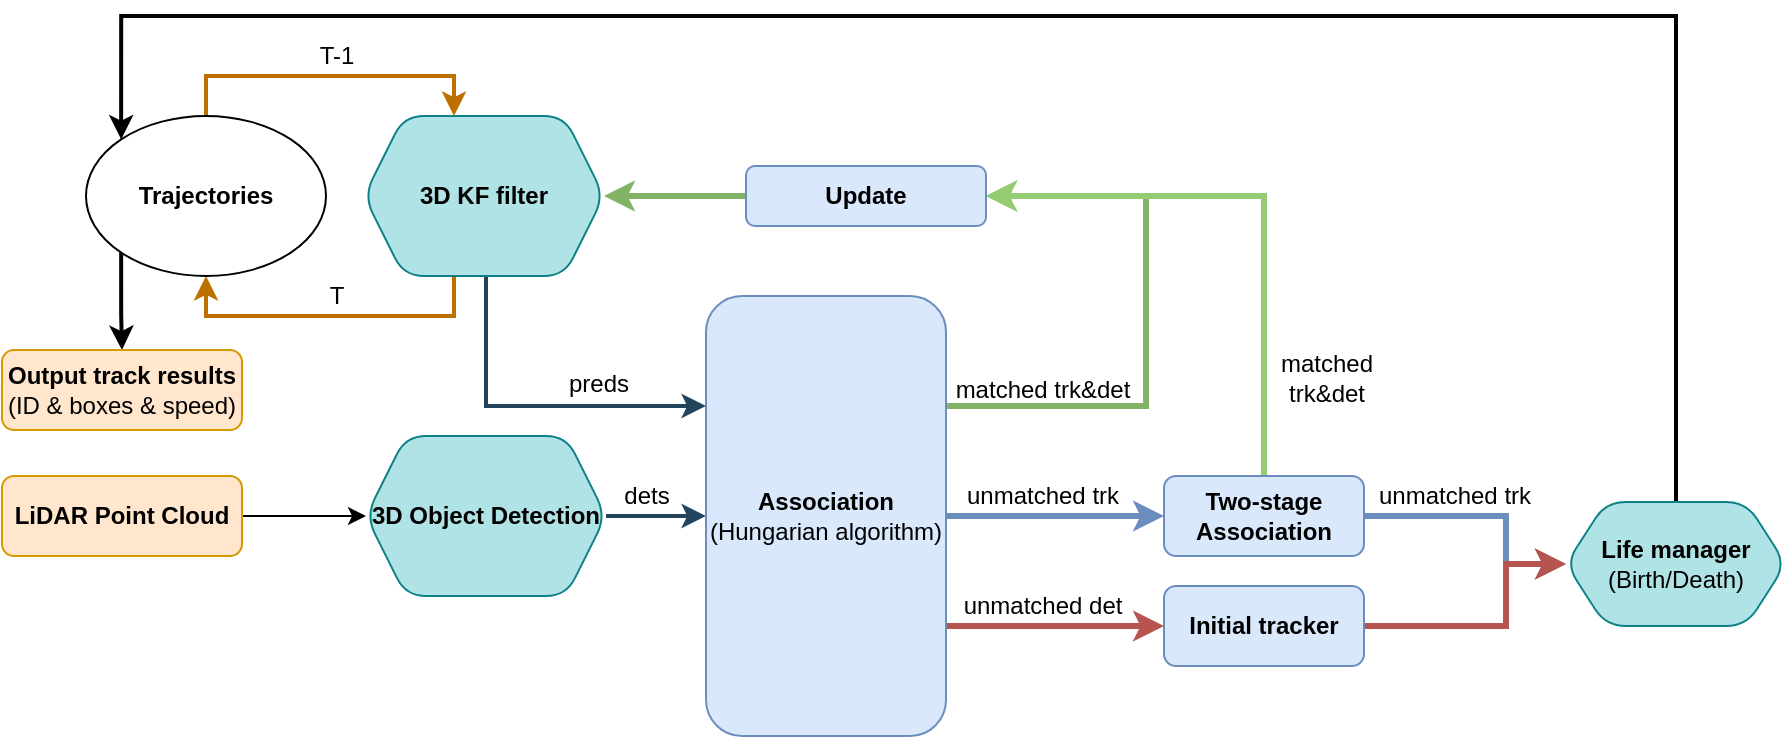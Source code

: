 <mxfile version="16.2.4" type="github">
  <diagram id="C5RBs43oDa-KdzZeNtuy" name="Page-1">
    <mxGraphModel dx="1038" dy="531" grid="1" gridSize="12" guides="1" tooltips="1" connect="1" arrows="1" fold="1" page="1" pageScale="1" pageWidth="827" pageHeight="1169" background="#ffffff" math="0" shadow="0">
      <root>
        <mxCell id="WIyWlLk6GJQsqaUBKTNV-0" />
        <mxCell id="WIyWlLk6GJQsqaUBKTNV-1" parent="WIyWlLk6GJQsqaUBKTNV-0" />
        <mxCell id="XNZ87E2vgGM-sgGiQTWo-1" value="" style="edgeStyle=orthogonalEdgeStyle;rounded=0;orthogonalLoop=1;jettySize=auto;html=1;" edge="1" parent="WIyWlLk6GJQsqaUBKTNV-1" source="WIyWlLk6GJQsqaUBKTNV-3" target="XNZ87E2vgGM-sgGiQTWo-0">
          <mxGeometry relative="1" as="geometry" />
        </mxCell>
        <mxCell id="WIyWlLk6GJQsqaUBKTNV-3" value="&lt;b&gt;LiDAR Point Cloud&lt;/b&gt;" style="rounded=1;whiteSpace=wrap;html=1;fontSize=12;glass=0;strokeWidth=1;shadow=0;fillColor=#ffe6cc;strokeColor=#d79b00;" parent="WIyWlLk6GJQsqaUBKTNV-1" vertex="1">
          <mxGeometry x="50" y="280" width="120" height="40" as="geometry" />
        </mxCell>
        <mxCell id="XNZ87E2vgGM-sgGiQTWo-3" value="" style="edgeStyle=orthogonalEdgeStyle;rounded=0;orthogonalLoop=1;jettySize=auto;html=1;strokeWidth=2;fillColor=#bac8d3;strokeColor=#23445d;" edge="1" parent="WIyWlLk6GJQsqaUBKTNV-1" source="XNZ87E2vgGM-sgGiQTWo-0" target="XNZ87E2vgGM-sgGiQTWo-2">
          <mxGeometry relative="1" as="geometry" />
        </mxCell>
        <mxCell id="XNZ87E2vgGM-sgGiQTWo-0" value="3D Object Detection" style="shape=hexagon;perimeter=hexagonPerimeter2;whiteSpace=wrap;html=1;fixedSize=1;rounded=1;glass=0;strokeWidth=1;shadow=0;fillColor=#b0e3e6;strokeColor=#0e8088;fontStyle=1;" vertex="1" parent="WIyWlLk6GJQsqaUBKTNV-1">
          <mxGeometry x="232" y="260" width="120" height="80" as="geometry" />
        </mxCell>
        <mxCell id="XNZ87E2vgGM-sgGiQTWo-5" style="edgeStyle=orthogonalEdgeStyle;rounded=0;orthogonalLoop=1;jettySize=auto;html=1;exitX=1;exitY=0.25;exitDx=0;exitDy=0;fillColor=#d5e8d4;strokeColor=#82b366;strokeWidth=3;entryX=1;entryY=0.5;entryDx=0;entryDy=0;" edge="1" parent="WIyWlLk6GJQsqaUBKTNV-1" source="XNZ87E2vgGM-sgGiQTWo-2" target="XNZ87E2vgGM-sgGiQTWo-19">
          <mxGeometry relative="1" as="geometry">
            <mxPoint x="642" y="245" as="targetPoint" />
            <Array as="points">
              <mxPoint x="622" y="245" />
              <mxPoint x="622" y="140" />
            </Array>
          </mxGeometry>
        </mxCell>
        <mxCell id="XNZ87E2vgGM-sgGiQTWo-6" style="edgeStyle=orthogonalEdgeStyle;rounded=0;orthogonalLoop=1;jettySize=auto;html=1;exitX=1;exitY=0.5;exitDx=0;exitDy=0;strokeWidth=3;fillColor=#dae8fc;strokeColor=#6c8ebf;entryX=0;entryY=0.5;entryDx=0;entryDy=0;" edge="1" parent="WIyWlLk6GJQsqaUBKTNV-1" source="XNZ87E2vgGM-sgGiQTWo-2" target="XNZ87E2vgGM-sgGiQTWo-21">
          <mxGeometry relative="1" as="geometry">
            <mxPoint x="632" y="300" as="targetPoint" />
          </mxGeometry>
        </mxCell>
        <mxCell id="XNZ87E2vgGM-sgGiQTWo-33" style="edgeStyle=orthogonalEdgeStyle;rounded=0;orthogonalLoop=1;jettySize=auto;html=1;exitX=1;exitY=0.75;exitDx=0;exitDy=0;entryX=0;entryY=0.5;entryDx=0;entryDy=0;shadow=0;strokeColor=#b85450;strokeWidth=3;fillColor=#f8cecc;" edge="1" parent="WIyWlLk6GJQsqaUBKTNV-1" source="XNZ87E2vgGM-sgGiQTWo-2" target="XNZ87E2vgGM-sgGiQTWo-22">
          <mxGeometry relative="1" as="geometry" />
        </mxCell>
        <mxCell id="XNZ87E2vgGM-sgGiQTWo-2" value="Association&lt;br&gt;&lt;span style=&quot;font-weight: normal&quot;&gt;(Hungarian algorithm)&lt;/span&gt;" style="whiteSpace=wrap;html=1;fillColor=#dae8fc;strokeColor=#6c8ebf;rounded=1;glass=0;strokeWidth=1;shadow=0;fontStyle=1;" vertex="1" parent="WIyWlLk6GJQsqaUBKTNV-1">
          <mxGeometry x="402" y="190" width="120" height="220" as="geometry" />
        </mxCell>
        <mxCell id="XNZ87E2vgGM-sgGiQTWo-8" value="matched trk&amp;amp;det" style="text;html=1;align=center;verticalAlign=middle;resizable=0;points=[];autosize=1;strokeColor=none;fillColor=none;" vertex="1" parent="WIyWlLk6GJQsqaUBKTNV-1">
          <mxGeometry x="520" y="227" width="100" height="20" as="geometry" />
        </mxCell>
        <mxCell id="XNZ87E2vgGM-sgGiQTWo-9" value="unmatched trk" style="text;html=1;align=center;verticalAlign=middle;resizable=0;points=[];autosize=1;strokeColor=none;fillColor=none;" vertex="1" parent="WIyWlLk6GJQsqaUBKTNV-1">
          <mxGeometry x="525" y="280" width="90" height="20" as="geometry" />
        </mxCell>
        <mxCell id="XNZ87E2vgGM-sgGiQTWo-10" value="unmatched det" style="text;html=1;align=center;verticalAlign=middle;resizable=0;points=[];autosize=1;strokeColor=none;fillColor=none;" vertex="1" parent="WIyWlLk6GJQsqaUBKTNV-1">
          <mxGeometry x="525" y="335" width="90" height="20" as="geometry" />
        </mxCell>
        <mxCell id="XNZ87E2vgGM-sgGiQTWo-13" value="dets" style="text;html=1;align=center;verticalAlign=middle;resizable=0;points=[];autosize=1;strokeColor=none;fillColor=none;" vertex="1" parent="WIyWlLk6GJQsqaUBKTNV-1">
          <mxGeometry x="352" y="280" width="40" height="20" as="geometry" />
        </mxCell>
        <mxCell id="XNZ87E2vgGM-sgGiQTWo-17" style="edgeStyle=orthogonalEdgeStyle;rounded=0;orthogonalLoop=1;jettySize=auto;html=1;entryX=0;entryY=0.25;entryDx=0;entryDy=0;strokeWidth=2;exitX=0.5;exitY=1;exitDx=0;exitDy=0;fillColor=#bac8d3;strokeColor=#23445d;" edge="1" parent="WIyWlLk6GJQsqaUBKTNV-1" source="XNZ87E2vgGM-sgGiQTWo-16" target="XNZ87E2vgGM-sgGiQTWo-2">
          <mxGeometry relative="1" as="geometry">
            <Array as="points">
              <mxPoint x="292" y="245" />
            </Array>
          </mxGeometry>
        </mxCell>
        <mxCell id="XNZ87E2vgGM-sgGiQTWo-29" style="edgeStyle=orthogonalEdgeStyle;rounded=0;orthogonalLoop=1;jettySize=auto;html=1;exitX=0.375;exitY=1;exitDx=0;exitDy=0;entryX=0.5;entryY=1;entryDx=0;entryDy=0;shadow=0;strokeColor=#BD7000;strokeWidth=2;fillColor=#f0a30a;" edge="1" parent="WIyWlLk6GJQsqaUBKTNV-1" source="XNZ87E2vgGM-sgGiQTWo-16" target="XNZ87E2vgGM-sgGiQTWo-25">
          <mxGeometry relative="1" as="geometry" />
        </mxCell>
        <mxCell id="XNZ87E2vgGM-sgGiQTWo-16" value="3D KF filter" style="shape=hexagon;perimeter=hexagonPerimeter2;whiteSpace=wrap;html=1;fixedSize=1;rounded=1;glass=0;strokeWidth=1;shadow=0;fillColor=#b0e3e6;strokeColor=#0e8088;fontStyle=1;" vertex="1" parent="WIyWlLk6GJQsqaUBKTNV-1">
          <mxGeometry x="231" y="100" width="120" height="80" as="geometry" />
        </mxCell>
        <mxCell id="XNZ87E2vgGM-sgGiQTWo-18" value="preds" style="text;html=1;align=center;verticalAlign=middle;resizable=0;points=[];autosize=1;strokeColor=none;fillColor=none;" vertex="1" parent="WIyWlLk6GJQsqaUBKTNV-1">
          <mxGeometry x="323" y="224" width="50" height="20" as="geometry" />
        </mxCell>
        <mxCell id="XNZ87E2vgGM-sgGiQTWo-20" style="edgeStyle=orthogonalEdgeStyle;rounded=0;orthogonalLoop=1;jettySize=auto;html=1;exitX=0;exitY=0.5;exitDx=0;exitDy=0;entryX=1;entryY=0.5;entryDx=0;entryDy=0;strokeWidth=3;fillColor=#d5e8d4;strokeColor=#82b366;" edge="1" parent="WIyWlLk6GJQsqaUBKTNV-1" source="XNZ87E2vgGM-sgGiQTWo-19" target="XNZ87E2vgGM-sgGiQTWo-16">
          <mxGeometry relative="1" as="geometry" />
        </mxCell>
        <mxCell id="XNZ87E2vgGM-sgGiQTWo-19" value="Update" style="rounded=1;whiteSpace=wrap;html=1;fillColor=#dae8fc;strokeColor=#6c8ebf;fontStyle=1;" vertex="1" parent="WIyWlLk6GJQsqaUBKTNV-1">
          <mxGeometry x="422" y="125" width="120" height="30" as="geometry" />
        </mxCell>
        <mxCell id="XNZ87E2vgGM-sgGiQTWo-23" style="edgeStyle=orthogonalEdgeStyle;rounded=0;orthogonalLoop=1;jettySize=auto;html=1;exitX=0.5;exitY=0;exitDx=0;exitDy=0;strokeWidth=3;fillColor=#d5e8d4;strokeColor=#94CC74;shadow=0;" edge="1" parent="WIyWlLk6GJQsqaUBKTNV-1" source="XNZ87E2vgGM-sgGiQTWo-21">
          <mxGeometry relative="1" as="geometry">
            <mxPoint x="542" y="140" as="targetPoint" />
            <Array as="points">
              <mxPoint x="681" y="140" />
            </Array>
          </mxGeometry>
        </mxCell>
        <mxCell id="XNZ87E2vgGM-sgGiQTWo-40" style="edgeStyle=orthogonalEdgeStyle;rounded=0;orthogonalLoop=1;jettySize=auto;html=1;shadow=0;strokeColor=#6c8ebf;strokeWidth=3;fillColor=#dae8fc;" edge="1" parent="WIyWlLk6GJQsqaUBKTNV-1" source="XNZ87E2vgGM-sgGiQTWo-21" target="XNZ87E2vgGM-sgGiQTWo-38">
          <mxGeometry relative="1" as="geometry">
            <Array as="points">
              <mxPoint x="802" y="300" />
              <mxPoint x="802" y="324" />
            </Array>
          </mxGeometry>
        </mxCell>
        <mxCell id="XNZ87E2vgGM-sgGiQTWo-21" value="Two-stage Association" style="rounded=1;whiteSpace=wrap;html=1;fillColor=#dae8fc;strokeColor=#6c8ebf;fontStyle=1;" vertex="1" parent="WIyWlLk6GJQsqaUBKTNV-1">
          <mxGeometry x="631" y="280" width="100" height="40" as="geometry" />
        </mxCell>
        <mxCell id="XNZ87E2vgGM-sgGiQTWo-41" style="edgeStyle=orthogonalEdgeStyle;rounded=0;orthogonalLoop=1;jettySize=auto;html=1;entryX=0;entryY=0.5;entryDx=0;entryDy=0;shadow=0;strokeColor=#b85450;strokeWidth=3;fillColor=#f8cecc;" edge="1" parent="WIyWlLk6GJQsqaUBKTNV-1" source="XNZ87E2vgGM-sgGiQTWo-22" target="XNZ87E2vgGM-sgGiQTWo-38">
          <mxGeometry relative="1" as="geometry">
            <Array as="points">
              <mxPoint x="802" y="355" />
              <mxPoint x="802" y="324" />
            </Array>
          </mxGeometry>
        </mxCell>
        <mxCell id="XNZ87E2vgGM-sgGiQTWo-22" value="Initial tracker" style="rounded=1;whiteSpace=wrap;html=1;fillColor=#dae8fc;strokeColor=#6c8ebf;fontStyle=1;" vertex="1" parent="WIyWlLk6GJQsqaUBKTNV-1">
          <mxGeometry x="631" y="335" width="100" height="40" as="geometry" />
        </mxCell>
        <mxCell id="XNZ87E2vgGM-sgGiQTWo-24" value="matched&lt;br&gt;trk&amp;amp;det" style="text;html=1;align=center;verticalAlign=middle;resizable=0;points=[];autosize=1;strokeColor=none;fillColor=none;" vertex="1" parent="WIyWlLk6GJQsqaUBKTNV-1">
          <mxGeometry x="682" y="216" width="60" height="30" as="geometry" />
        </mxCell>
        <mxCell id="XNZ87E2vgGM-sgGiQTWo-28" style="edgeStyle=orthogonalEdgeStyle;rounded=0;orthogonalLoop=1;jettySize=auto;html=1;exitX=0.5;exitY=0;exitDx=0;exitDy=0;entryX=0.375;entryY=0;entryDx=0;entryDy=0;shadow=0;strokeColor=#BD7000;strokeWidth=2;fillColor=#f0a30a;" edge="1" parent="WIyWlLk6GJQsqaUBKTNV-1" source="XNZ87E2vgGM-sgGiQTWo-25" target="XNZ87E2vgGM-sgGiQTWo-16">
          <mxGeometry relative="1" as="geometry" />
        </mxCell>
        <mxCell id="XNZ87E2vgGM-sgGiQTWo-45" style="edgeStyle=orthogonalEdgeStyle;rounded=0;orthogonalLoop=1;jettySize=auto;html=1;exitX=0;exitY=1;exitDx=0;exitDy=0;entryX=0.5;entryY=0;entryDx=0;entryDy=0;shadow=0;strokeWidth=2;" edge="1" parent="WIyWlLk6GJQsqaUBKTNV-1" source="XNZ87E2vgGM-sgGiQTWo-25" target="XNZ87E2vgGM-sgGiQTWo-43">
          <mxGeometry relative="1" as="geometry" />
        </mxCell>
        <mxCell id="XNZ87E2vgGM-sgGiQTWo-25" value="Trajectories" style="ellipse;whiteSpace=wrap;html=1;fontStyle=1;" vertex="1" parent="WIyWlLk6GJQsqaUBKTNV-1">
          <mxGeometry x="92" y="100" width="120" height="80" as="geometry" />
        </mxCell>
        <mxCell id="XNZ87E2vgGM-sgGiQTWo-30" value="T-1" style="text;html=1;align=center;verticalAlign=middle;resizable=0;points=[];autosize=1;strokeColor=none;fillColor=none;" vertex="1" parent="WIyWlLk6GJQsqaUBKTNV-1">
          <mxGeometry x="202" y="60" width="30" height="20" as="geometry" />
        </mxCell>
        <mxCell id="XNZ87E2vgGM-sgGiQTWo-31" value="T" style="text;html=1;align=center;verticalAlign=middle;resizable=0;points=[];autosize=1;strokeColor=none;fillColor=none;" vertex="1" parent="WIyWlLk6GJQsqaUBKTNV-1">
          <mxGeometry x="207" y="180" width="20" height="20" as="geometry" />
        </mxCell>
        <mxCell id="XNZ87E2vgGM-sgGiQTWo-35" value="unmatched trk" style="text;html=1;align=center;verticalAlign=middle;resizable=0;points=[];autosize=1;strokeColor=none;fillColor=none;" vertex="1" parent="WIyWlLk6GJQsqaUBKTNV-1">
          <mxGeometry x="731" y="280" width="90" height="20" as="geometry" />
        </mxCell>
        <mxCell id="XNZ87E2vgGM-sgGiQTWo-42" style="edgeStyle=orthogonalEdgeStyle;rounded=0;orthogonalLoop=1;jettySize=auto;html=1;exitX=0.5;exitY=0;exitDx=0;exitDy=0;entryX=0;entryY=0;entryDx=0;entryDy=0;shadow=0;strokeWidth=2;" edge="1" parent="WIyWlLk6GJQsqaUBKTNV-1" source="XNZ87E2vgGM-sgGiQTWo-38" target="XNZ87E2vgGM-sgGiQTWo-25">
          <mxGeometry relative="1" as="geometry">
            <Array as="points">
              <mxPoint x="887" y="50" />
              <mxPoint x="110" y="50" />
            </Array>
          </mxGeometry>
        </mxCell>
        <mxCell id="XNZ87E2vgGM-sgGiQTWo-38" value="Life manager&lt;br&gt;&lt;span style=&quot;font-weight: normal&quot;&gt;(Birth/Death)&lt;/span&gt;" style="shape=hexagon;perimeter=hexagonPerimeter2;whiteSpace=wrap;html=1;fixedSize=1;rounded=1;glass=0;strokeWidth=1;shadow=0;fillColor=#b0e3e6;strokeColor=#0e8088;fontStyle=1;" vertex="1" parent="WIyWlLk6GJQsqaUBKTNV-1">
          <mxGeometry x="832" y="293" width="110" height="62" as="geometry" />
        </mxCell>
        <mxCell id="XNZ87E2vgGM-sgGiQTWo-43" value="&lt;b&gt;Output track results&lt;br&gt;&lt;/b&gt;(ID &amp;amp; boxes &amp;amp; speed)" style="rounded=1;whiteSpace=wrap;html=1;fontSize=12;glass=0;strokeWidth=1;shadow=0;fillColor=#ffe6cc;strokeColor=#d79b00;" vertex="1" parent="WIyWlLk6GJQsqaUBKTNV-1">
          <mxGeometry x="50" y="217" width="120" height="40" as="geometry" />
        </mxCell>
      </root>
    </mxGraphModel>
  </diagram>
</mxfile>
